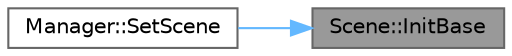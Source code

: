 digraph "Scene::InitBase"
{
 // LATEX_PDF_SIZE
  bgcolor="transparent";
  edge [fontname=Helvetica,fontsize=10,labelfontname=Helvetica,labelfontsize=10];
  node [fontname=Helvetica,fontsize=10,shape=box,height=0.2,width=0.4];
  rankdir="RL";
  Node1 [id="Node000001",label="Scene::InitBase",height=0.2,width=0.4,color="gray40", fillcolor="grey60", style="filled", fontcolor="black",tooltip="シーンの基本初期化処理を行います。"];
  Node1 -> Node2 [id="edge1_Node000001_Node000002",dir="back",color="steelblue1",style="solid",tooltip=" "];
  Node2 [id="Node000002",label="Manager::SetScene",height=0.2,width=0.4,color="grey40", fillcolor="white", style="filled",URL="$class_manager.html#a20d56cefa4ca57aa690b64e9e564fad9",tooltip="新しいシーンを設定します。"];
}
